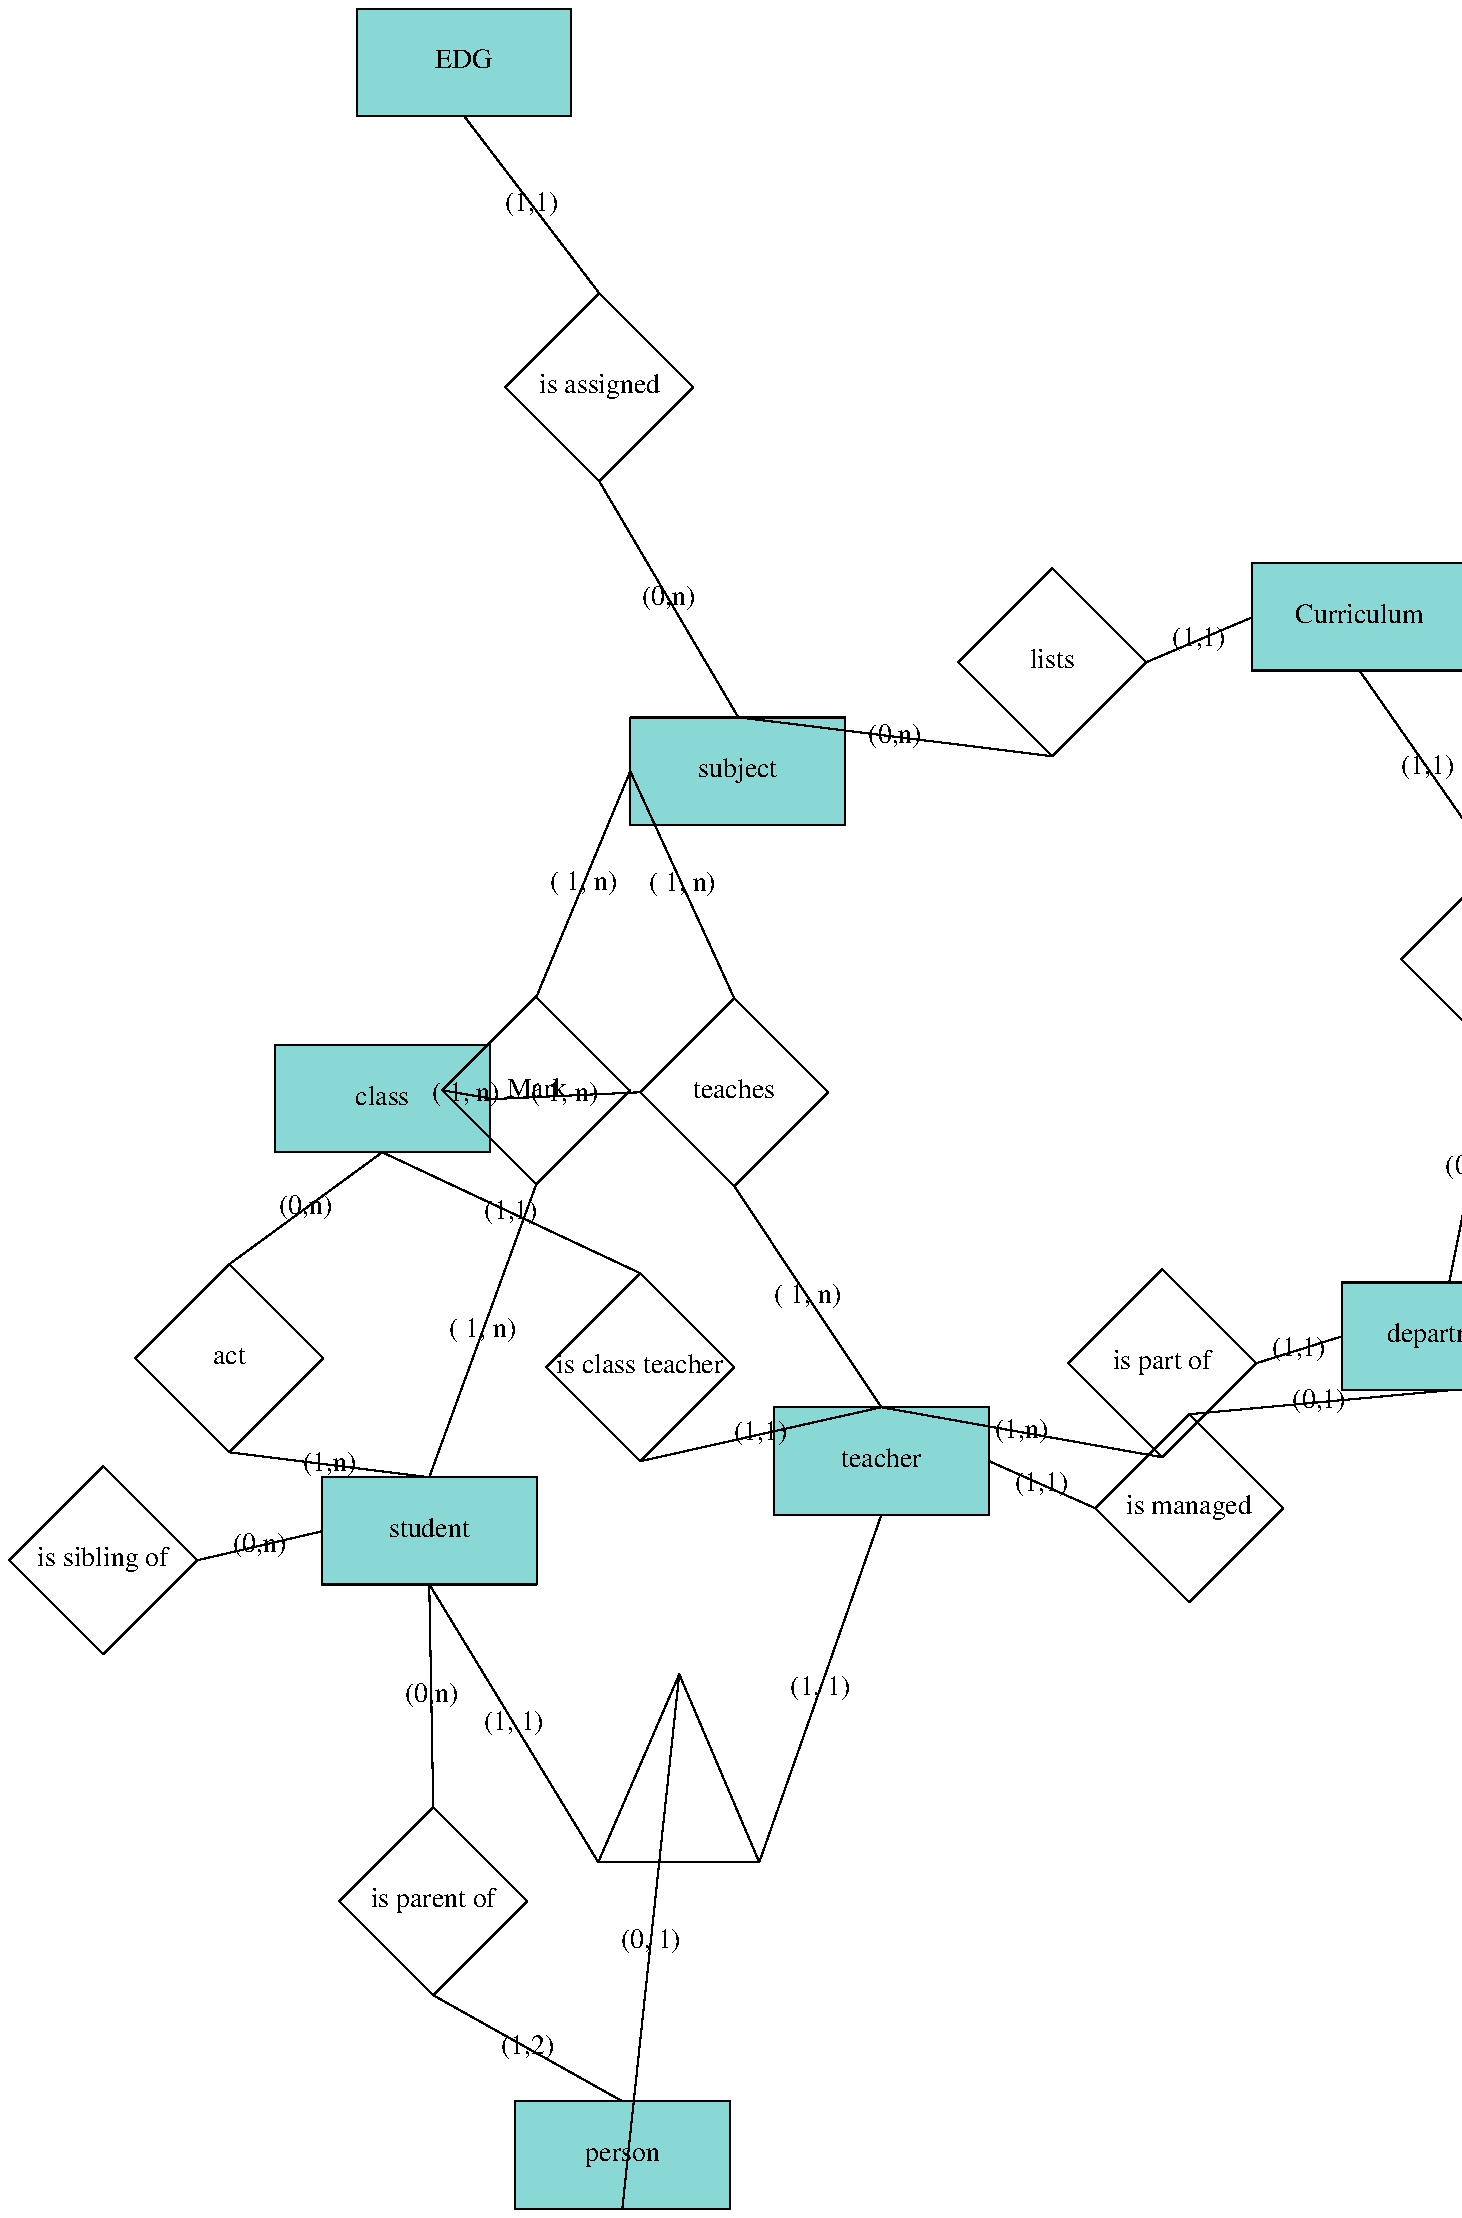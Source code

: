 .PS
.defcolor medblue rgb #89D8D6
boxwid=140; boxht=140;Istelternteilvon: box invis "is parent of" at (350, 453);
line from last box .n to last box .e then to last box .s then to last box .w then to last box .n
boxwid=160;boxht= 80;Schueler: box shaded "medblue" at (347, 729) "student";
boxwid=160;boxht= 80;Person: box shaded "medblue" at (491, 264) "person";
boxwid=140; boxht=140;Istgeschwistervon: box invis "is sibling of" at (104, 707);
line from last box .n to last box .e then to last box .s then to last box .w then to last box .n
boxwid=140; boxht=140;Zugeordnet: box invis "is assigned" at (474, 1581);
line from last box .n to last box .e then to last box .s then to last box .w then to last box .n
boxwid=160;boxht= 80;Lehrverpflichtungsgruppe: box shaded "medblue" at (373, 1823) "EDG";
boxwid=160;boxht= 80;Gegenstand: box shaded "medblue" at (577, 1295) "subject";
boxwid=140; boxht=140;Agiert: box invis "act" at (198, 858);
line from last box .n to last box .e then to last box .s then to last box .w then to last box .n
boxwid=160;boxht= 80;Klasse: box shaded "medblue" at (312, 1051) "class";
boxwid=140; boxht=140;Istklassenvorstand: box invis "is class teacher" at (504, 851);
line from last box .n to last box .e then to last box .s then to last box .w then to last box .n
boxwid=160;boxht= 80;Lehrer: box shaded "medblue" at (684, 781) "teacher";
boxwid=140; boxht=140;Note: box invis "Mark" at (427, 1057);
line from last box .n to last box .e then to last box .s then to last box .w then to last box .n
boxwid=140; boxht=140;Unterrichtet: box invis "teaches" at (574, 1056);
line from last box .n to last box .e then to last box .s then to last box .w then to last box .n
boxwid=140; boxht=140;Gelistetin: box invis "lists" at (811, 1376);
line from last box .n to last box .e then to last box .s then to last box .w then to last box .n
boxwid=160;boxht= 80;Lehrplan: box shaded "medblue" at (1040, 1410) "Curriculum";
boxwid=140; boxht=140;Verwendet: box invis "uses" at (1141, 1155);
line from last box .n to last box .e then to last box .s then to last box .w then to last box .n
boxwid=160;boxht= 80;Abteilung: box shaded "medblue" at (1107, 874) "department";
boxwid=140; boxht=140;Wirdgeleitet: box invis "is managed" at (913, 746);
line from last box .n to last box .e then to last box .s then to last box .w then to last box .n
boxwid=140; boxht=140;Gehoertzu: box invis "is part of" at (893, 854);
line from last box .n to last box .e then to last box .s then to last box .w then to last box .n
line from Gehoertzu .s to Lehrer .n;
box invis at last line .center "(1,n)";
line from Gehoertzu .e to Abteilung .w;
box invis at last line .center "(1,1)";
line from Wirdgeleitet .n to Abteilung .s;
box invis at last line .center "(0,1)";
line from Wirdgeleitet .w to Lehrer .e;
box invis at last line .center "(1,1)";
line from Verwendet .s to Abteilung .n;
box invis at last line .center "(0,n)";
line from Verwendet .n to Lehrplan .s;
box invis at last line .center "(1,1)";
line from Gelistetin .s to Gegenstand .n;
box invis at last line .center "(0,n)";
line from Gelistetin .e to Lehrplan .w;
box invis at last line .center "(1,1)";
line from Unterrichtet .s to Lehrer .n;
box invis at last line .center "( 1, n)";
line from Unterrichtet .w to Klasse .e;
box invis at last line .center "( 1, n)";
line from Unterrichtet.n to Gegenstand .w;
box invis at last line .center "( 1, n)";
line from Note .s to Schueler .n;
box invis at last line .center "( 1, n)";
line from Note .w to Klasse .e;
box invis at last line .center "( 1, n)";
line from Note.n to Gegenstand .w;
box invis at last line .center "( 1, n)";
line from Istklassenvorstand .s to Lehrer .n;
box invis at last line .center "(1,1)";
line from Istklassenvorstand .n to Klasse .s;
box invis at last line .center "(1,1)";
line from Agiert .s to Schueler .n;
box invis at last line .center "(1,n)";
line from Agiert .n to Klasse .s;
box invis at last line .center "(0,n)";
line from Zugeordnet .n to Lehrverpflichtungsgruppe .s;
box invis at last line .center "(1,1)";
line from Zugeordnet .s to Gegenstand .n;
box invis at last line .center "(0,n)";
line from Istgeschwistervon .e to Schueler .w;
box invis at last line .center "(0,n)";
line from Istgeschwistervon .e to Schueler .w;
box invis at last line .center "(0,n)";
line from Istelternteilvon .n to Schueler .s;
box invis at last line .center "(0,n)";
line from Istelternteilvon .s to Person .n;
box invis at last line .center "(1,2)";
boxht=140; boxwid=120;Istein: box invis at (533, 552);
line from last box .n to last box .se then to last box .sw then to last box .n
line from Istein .n to Person .s;
box invis at last line .center "(0, 1)";
line from Istein .se to Lehrer .s;
box invis at last line .center "(1, 1)";
line from Istein .sw to Schueler .s;
box invis at last line .center "(1, 1)";
.PE
